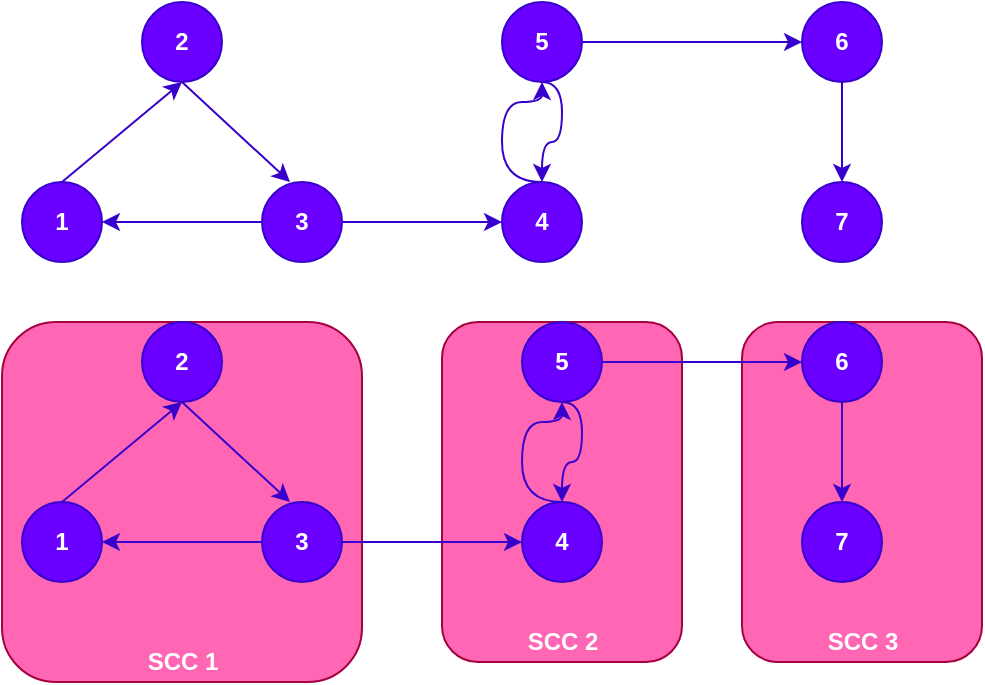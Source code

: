<mxfile version="17.4.2" type="github">
  <diagram id="jyOg7DbZCNSoTP-vZqJg" name="Page-1">
    <mxGraphModel dx="832" dy="452" grid="1" gridSize="10" guides="1" tooltips="1" connect="1" arrows="1" fold="1" page="1" pageScale="1" pageWidth="650" pageHeight="400" math="0" shadow="0">
      <root>
        <mxCell id="0" />
        <mxCell id="1" parent="0" />
        <mxCell id="MnWBI0cI_bQ1-DApejmr-47" value="" style="group" vertex="1" connectable="0" parent="1">
          <mxGeometry x="520" y="230" width="120" height="170" as="geometry" />
        </mxCell>
        <mxCell id="MnWBI0cI_bQ1-DApejmr-48" value="" style="whiteSpace=wrap;html=1;fillColor=#FF66B3;fontColor=#ffffff;strokeColor=#A50040;rounded=1;" vertex="1" parent="MnWBI0cI_bQ1-DApejmr-47">
          <mxGeometry width="120" height="170" as="geometry" />
        </mxCell>
        <mxCell id="MnWBI0cI_bQ1-DApejmr-49" value="SCC 3" style="text;html=1;align=center;verticalAlign=middle;resizable=0;points=[];autosize=1;strokeColor=none;fillColor=none;fontColor=#FFFFFF;fontStyle=1" vertex="1" parent="MnWBI0cI_bQ1-DApejmr-47">
          <mxGeometry x="30" y="150" width="60" height="20" as="geometry" />
        </mxCell>
        <mxCell id="MnWBI0cI_bQ1-DApejmr-46" value="" style="group" vertex="1" connectable="0" parent="1">
          <mxGeometry x="370" y="230" width="120" height="170" as="geometry" />
        </mxCell>
        <mxCell id="MnWBI0cI_bQ1-DApejmr-41" value="" style="whiteSpace=wrap;html=1;fillColor=#FF66B3;fontColor=#ffffff;strokeColor=#A50040;rounded=1;" vertex="1" parent="MnWBI0cI_bQ1-DApejmr-46">
          <mxGeometry width="120" height="170" as="geometry" />
        </mxCell>
        <mxCell id="MnWBI0cI_bQ1-DApejmr-42" value="SCC 2" style="text;html=1;align=center;verticalAlign=middle;resizable=0;points=[];autosize=1;strokeColor=none;fillColor=none;fontColor=#FFFFFF;fontStyle=1" vertex="1" parent="MnWBI0cI_bQ1-DApejmr-46">
          <mxGeometry x="30" y="150" width="60" height="20" as="geometry" />
        </mxCell>
        <mxCell id="MnWBI0cI_bQ1-DApejmr-39" value="" style="whiteSpace=wrap;html=1;aspect=fixed;fillColor=#FF66B3;fontColor=#ffffff;strokeColor=#A50040;rounded=1;" vertex="1" parent="1">
          <mxGeometry x="150" y="230" width="180" height="180" as="geometry" />
        </mxCell>
        <mxCell id="MnWBI0cI_bQ1-DApejmr-13" style="edgeStyle=none;rounded=0;orthogonalLoop=1;jettySize=auto;html=1;exitX=0.5;exitY=0;exitDx=0;exitDy=0;entryX=0.5;entryY=1;entryDx=0;entryDy=0;fillColor=#6a00ff;strokeColor=#3700CC;" edge="1" parent="1" source="MnWBI0cI_bQ1-DApejmr-1" target="MnWBI0cI_bQ1-DApejmr-2">
          <mxGeometry relative="1" as="geometry" />
        </mxCell>
        <mxCell id="MnWBI0cI_bQ1-DApejmr-1" value="1" style="ellipse;whiteSpace=wrap;html=1;aspect=fixed;fillColor=#6a00ff;fontColor=#ffffff;strokeColor=#3700CC;fontStyle=1" vertex="1" parent="1">
          <mxGeometry x="160" y="160" width="40" height="40" as="geometry" />
        </mxCell>
        <mxCell id="MnWBI0cI_bQ1-DApejmr-14" style="edgeStyle=none;rounded=0;orthogonalLoop=1;jettySize=auto;html=1;exitX=0.5;exitY=1;exitDx=0;exitDy=0;entryX=0.35;entryY=0;entryDx=0;entryDy=0;entryPerimeter=0;fillColor=#6a00ff;strokeColor=#3700CC;" edge="1" parent="1" source="MnWBI0cI_bQ1-DApejmr-2" target="MnWBI0cI_bQ1-DApejmr-3">
          <mxGeometry relative="1" as="geometry" />
        </mxCell>
        <mxCell id="MnWBI0cI_bQ1-DApejmr-2" value="2" style="ellipse;whiteSpace=wrap;html=1;aspect=fixed;fillColor=#6a00ff;fontColor=#ffffff;strokeColor=#3700CC;fontStyle=1" vertex="1" parent="1">
          <mxGeometry x="220" y="70" width="40" height="40" as="geometry" />
        </mxCell>
        <mxCell id="MnWBI0cI_bQ1-DApejmr-15" style="edgeStyle=none;rounded=0;orthogonalLoop=1;jettySize=auto;html=1;exitX=0;exitY=0.5;exitDx=0;exitDy=0;entryX=1;entryY=0.5;entryDx=0;entryDy=0;fillColor=#6a00ff;strokeColor=#3700CC;" edge="1" parent="1" source="MnWBI0cI_bQ1-DApejmr-3" target="MnWBI0cI_bQ1-DApejmr-1">
          <mxGeometry relative="1" as="geometry" />
        </mxCell>
        <mxCell id="MnWBI0cI_bQ1-DApejmr-16" style="edgeStyle=none;rounded=0;orthogonalLoop=1;jettySize=auto;html=1;exitX=1;exitY=0.5;exitDx=0;exitDy=0;entryX=0;entryY=0.5;entryDx=0;entryDy=0;fillColor=#6a00ff;strokeColor=#3700CC;" edge="1" parent="1" source="MnWBI0cI_bQ1-DApejmr-3" target="MnWBI0cI_bQ1-DApejmr-4">
          <mxGeometry relative="1" as="geometry" />
        </mxCell>
        <mxCell id="MnWBI0cI_bQ1-DApejmr-3" value="3" style="ellipse;whiteSpace=wrap;html=1;aspect=fixed;fillColor=#6a00ff;fontColor=#ffffff;strokeColor=#3700CC;fontStyle=1" vertex="1" parent="1">
          <mxGeometry x="280" y="160" width="40" height="40" as="geometry" />
        </mxCell>
        <mxCell id="MnWBI0cI_bQ1-DApejmr-17" style="edgeStyle=orthogonalEdgeStyle;rounded=0;orthogonalLoop=1;jettySize=auto;html=1;exitX=0.5;exitY=0;exitDx=0;exitDy=0;entryX=0.5;entryY=1;entryDx=0;entryDy=0;curved=1;fillColor=#6a00ff;strokeColor=#3700CC;" edge="1" parent="1" source="MnWBI0cI_bQ1-DApejmr-4" target="MnWBI0cI_bQ1-DApejmr-5">
          <mxGeometry relative="1" as="geometry">
            <Array as="points">
              <mxPoint x="400" y="160" />
              <mxPoint x="400" y="120" />
              <mxPoint x="420" y="120" />
            </Array>
          </mxGeometry>
        </mxCell>
        <mxCell id="MnWBI0cI_bQ1-DApejmr-4" value="4" style="ellipse;whiteSpace=wrap;html=1;aspect=fixed;fillColor=#6a00ff;fontColor=#ffffff;strokeColor=#3700CC;fontStyle=1" vertex="1" parent="1">
          <mxGeometry x="400" y="160" width="40" height="40" as="geometry" />
        </mxCell>
        <mxCell id="MnWBI0cI_bQ1-DApejmr-20" style="edgeStyle=orthogonalEdgeStyle;curved=1;rounded=0;orthogonalLoop=1;jettySize=auto;html=1;exitX=0.5;exitY=1;exitDx=0;exitDy=0;entryX=0.5;entryY=0;entryDx=0;entryDy=0;fillColor=#6a00ff;strokeColor=#3700CC;" edge="1" parent="1" source="MnWBI0cI_bQ1-DApejmr-5" target="MnWBI0cI_bQ1-DApejmr-4">
          <mxGeometry relative="1" as="geometry">
            <Array as="points">
              <mxPoint x="430" y="110" />
              <mxPoint x="430" y="140" />
              <mxPoint x="420" y="140" />
            </Array>
          </mxGeometry>
        </mxCell>
        <mxCell id="MnWBI0cI_bQ1-DApejmr-22" style="edgeStyle=none;rounded=0;orthogonalLoop=1;jettySize=auto;html=1;exitX=1;exitY=0.5;exitDx=0;exitDy=0;entryX=0;entryY=0.5;entryDx=0;entryDy=0;fillColor=#6a00ff;strokeColor=#3700CC;" edge="1" parent="1" source="MnWBI0cI_bQ1-DApejmr-5" target="MnWBI0cI_bQ1-DApejmr-7">
          <mxGeometry relative="1" as="geometry" />
        </mxCell>
        <mxCell id="MnWBI0cI_bQ1-DApejmr-5" value="5" style="ellipse;whiteSpace=wrap;html=1;aspect=fixed;fillColor=#6a00ff;fontColor=#ffffff;strokeColor=#3700CC;fontStyle=1" vertex="1" parent="1">
          <mxGeometry x="400" y="70" width="40" height="40" as="geometry" />
        </mxCell>
        <mxCell id="MnWBI0cI_bQ1-DApejmr-6" value="7" style="ellipse;whiteSpace=wrap;html=1;aspect=fixed;fillColor=#6a00ff;fontColor=#ffffff;strokeColor=#3700CC;fontStyle=1" vertex="1" parent="1">
          <mxGeometry x="550" y="160" width="40" height="40" as="geometry" />
        </mxCell>
        <mxCell id="MnWBI0cI_bQ1-DApejmr-23" style="edgeStyle=none;rounded=0;orthogonalLoop=1;jettySize=auto;html=1;exitX=0.5;exitY=1;exitDx=0;exitDy=0;entryX=0.5;entryY=0;entryDx=0;entryDy=0;fillColor=#6a00ff;strokeColor=#3700CC;" edge="1" parent="1" source="MnWBI0cI_bQ1-DApejmr-7" target="MnWBI0cI_bQ1-DApejmr-6">
          <mxGeometry relative="1" as="geometry" />
        </mxCell>
        <mxCell id="MnWBI0cI_bQ1-DApejmr-7" value="6" style="ellipse;whiteSpace=wrap;html=1;aspect=fixed;fillColor=#6a00ff;fontColor=#ffffff;strokeColor=#3700CC;fontStyle=1" vertex="1" parent="1">
          <mxGeometry x="550" y="70" width="40" height="40" as="geometry" />
        </mxCell>
        <mxCell id="MnWBI0cI_bQ1-DApejmr-24" style="edgeStyle=none;rounded=0;orthogonalLoop=1;jettySize=auto;html=1;exitX=0.5;exitY=0;exitDx=0;exitDy=0;entryX=0.5;entryY=1;entryDx=0;entryDy=0;fillColor=#6a00ff;strokeColor=#3700CC;" edge="1" source="MnWBI0cI_bQ1-DApejmr-25" target="MnWBI0cI_bQ1-DApejmr-27" parent="1">
          <mxGeometry relative="1" as="geometry" />
        </mxCell>
        <mxCell id="MnWBI0cI_bQ1-DApejmr-25" value="1" style="ellipse;whiteSpace=wrap;html=1;aspect=fixed;fillColor=#6a00ff;fontColor=#ffffff;strokeColor=#3700CC;fontStyle=1" vertex="1" parent="1">
          <mxGeometry x="160" y="320" width="40" height="40" as="geometry" />
        </mxCell>
        <mxCell id="MnWBI0cI_bQ1-DApejmr-26" style="edgeStyle=none;rounded=0;orthogonalLoop=1;jettySize=auto;html=1;exitX=0.5;exitY=1;exitDx=0;exitDy=0;entryX=0.35;entryY=0;entryDx=0;entryDy=0;entryPerimeter=0;fillColor=#6a00ff;strokeColor=#3700CC;" edge="1" source="MnWBI0cI_bQ1-DApejmr-27" target="MnWBI0cI_bQ1-DApejmr-30" parent="1">
          <mxGeometry relative="1" as="geometry" />
        </mxCell>
        <mxCell id="MnWBI0cI_bQ1-DApejmr-27" value="2" style="ellipse;whiteSpace=wrap;html=1;aspect=fixed;fillColor=#6a00ff;fontColor=#ffffff;strokeColor=#3700CC;fontStyle=1" vertex="1" parent="1">
          <mxGeometry x="220" y="230" width="40" height="40" as="geometry" />
        </mxCell>
        <mxCell id="MnWBI0cI_bQ1-DApejmr-28" style="edgeStyle=none;rounded=0;orthogonalLoop=1;jettySize=auto;html=1;exitX=0;exitY=0.5;exitDx=0;exitDy=0;entryX=1;entryY=0.5;entryDx=0;entryDy=0;fillColor=#6a00ff;strokeColor=#3700CC;" edge="1" source="MnWBI0cI_bQ1-DApejmr-30" target="MnWBI0cI_bQ1-DApejmr-25" parent="1">
          <mxGeometry relative="1" as="geometry" />
        </mxCell>
        <mxCell id="MnWBI0cI_bQ1-DApejmr-29" style="edgeStyle=none;rounded=0;orthogonalLoop=1;jettySize=auto;html=1;exitX=1;exitY=0.5;exitDx=0;exitDy=0;entryX=0;entryY=0.5;entryDx=0;entryDy=0;fillColor=#6a00ff;strokeColor=#3700CC;" edge="1" source="MnWBI0cI_bQ1-DApejmr-30" target="MnWBI0cI_bQ1-DApejmr-32" parent="1">
          <mxGeometry relative="1" as="geometry" />
        </mxCell>
        <mxCell id="MnWBI0cI_bQ1-DApejmr-30" value="3" style="ellipse;whiteSpace=wrap;html=1;aspect=fixed;fillColor=#6a00ff;fontColor=#ffffff;strokeColor=#3700CC;fontStyle=1" vertex="1" parent="1">
          <mxGeometry x="280" y="320" width="40" height="40" as="geometry" />
        </mxCell>
        <mxCell id="MnWBI0cI_bQ1-DApejmr-31" style="edgeStyle=orthogonalEdgeStyle;rounded=0;orthogonalLoop=1;jettySize=auto;html=1;exitX=0.5;exitY=0;exitDx=0;exitDy=0;entryX=0.5;entryY=1;entryDx=0;entryDy=0;curved=1;fillColor=#6a00ff;strokeColor=#3700CC;" edge="1" source="MnWBI0cI_bQ1-DApejmr-32" target="MnWBI0cI_bQ1-DApejmr-35" parent="1">
          <mxGeometry relative="1" as="geometry">
            <Array as="points">
              <mxPoint x="410" y="320" />
              <mxPoint x="410" y="280" />
              <mxPoint x="430" y="280" />
            </Array>
          </mxGeometry>
        </mxCell>
        <mxCell id="MnWBI0cI_bQ1-DApejmr-32" value="4" style="ellipse;whiteSpace=wrap;html=1;aspect=fixed;fillColor=#6a00ff;fontColor=#ffffff;strokeColor=#3700CC;fontStyle=1" vertex="1" parent="1">
          <mxGeometry x="410" y="320" width="40" height="40" as="geometry" />
        </mxCell>
        <mxCell id="MnWBI0cI_bQ1-DApejmr-33" style="edgeStyle=orthogonalEdgeStyle;curved=1;rounded=0;orthogonalLoop=1;jettySize=auto;html=1;exitX=0.5;exitY=1;exitDx=0;exitDy=0;entryX=0.5;entryY=0;entryDx=0;entryDy=0;fillColor=#6a00ff;strokeColor=#3700CC;" edge="1" source="MnWBI0cI_bQ1-DApejmr-35" target="MnWBI0cI_bQ1-DApejmr-32" parent="1">
          <mxGeometry relative="1" as="geometry">
            <Array as="points">
              <mxPoint x="440" y="270" />
              <mxPoint x="440" y="300" />
              <mxPoint x="430" y="300" />
            </Array>
          </mxGeometry>
        </mxCell>
        <mxCell id="MnWBI0cI_bQ1-DApejmr-34" style="edgeStyle=none;rounded=0;orthogonalLoop=1;jettySize=auto;html=1;exitX=1;exitY=0.5;exitDx=0;exitDy=0;entryX=0;entryY=0.5;entryDx=0;entryDy=0;fillColor=#6a00ff;strokeColor=#3700CC;" edge="1" source="MnWBI0cI_bQ1-DApejmr-35" target="MnWBI0cI_bQ1-DApejmr-38" parent="1">
          <mxGeometry relative="1" as="geometry" />
        </mxCell>
        <mxCell id="MnWBI0cI_bQ1-DApejmr-35" value="5" style="ellipse;whiteSpace=wrap;html=1;aspect=fixed;fillColor=#6a00ff;fontColor=#ffffff;strokeColor=#3700CC;fontStyle=1" vertex="1" parent="1">
          <mxGeometry x="410" y="230" width="40" height="40" as="geometry" />
        </mxCell>
        <mxCell id="MnWBI0cI_bQ1-DApejmr-36" value="7" style="ellipse;whiteSpace=wrap;html=1;aspect=fixed;fillColor=#6a00ff;fontColor=#ffffff;strokeColor=#3700CC;fontStyle=1" vertex="1" parent="1">
          <mxGeometry x="550" y="320" width="40" height="40" as="geometry" />
        </mxCell>
        <mxCell id="MnWBI0cI_bQ1-DApejmr-37" style="edgeStyle=none;rounded=0;orthogonalLoop=1;jettySize=auto;html=1;exitX=0.5;exitY=1;exitDx=0;exitDy=0;entryX=0.5;entryY=0;entryDx=0;entryDy=0;fillColor=#6a00ff;strokeColor=#3700CC;" edge="1" source="MnWBI0cI_bQ1-DApejmr-38" target="MnWBI0cI_bQ1-DApejmr-36" parent="1">
          <mxGeometry relative="1" as="geometry" />
        </mxCell>
        <mxCell id="MnWBI0cI_bQ1-DApejmr-38" value="6" style="ellipse;whiteSpace=wrap;html=1;aspect=fixed;fillColor=#6a00ff;fontColor=#ffffff;strokeColor=#3700CC;fontStyle=1" vertex="1" parent="1">
          <mxGeometry x="550" y="230" width="40" height="40" as="geometry" />
        </mxCell>
        <mxCell id="MnWBI0cI_bQ1-DApejmr-40" value="SCC 1" style="text;html=1;align=center;verticalAlign=middle;resizable=0;points=[];autosize=1;strokeColor=none;fillColor=none;fontColor=#FFFFFF;fontStyle=1" vertex="1" parent="1">
          <mxGeometry x="210" y="390" width="60" height="20" as="geometry" />
        </mxCell>
      </root>
    </mxGraphModel>
  </diagram>
</mxfile>
